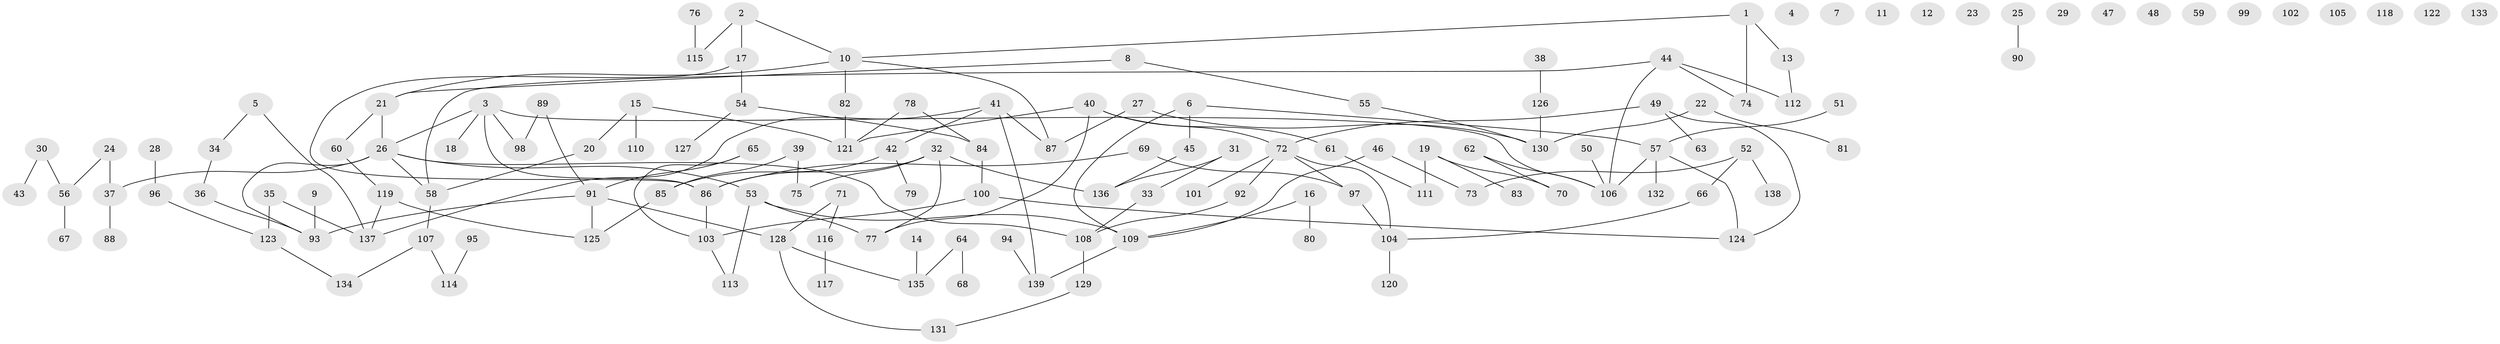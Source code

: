 // Generated by graph-tools (version 1.1) at 2025/25/03/09/25 03:25:20]
// undirected, 139 vertices, 153 edges
graph export_dot {
graph [start="1"]
  node [color=gray90,style=filled];
  1;
  2;
  3;
  4;
  5;
  6;
  7;
  8;
  9;
  10;
  11;
  12;
  13;
  14;
  15;
  16;
  17;
  18;
  19;
  20;
  21;
  22;
  23;
  24;
  25;
  26;
  27;
  28;
  29;
  30;
  31;
  32;
  33;
  34;
  35;
  36;
  37;
  38;
  39;
  40;
  41;
  42;
  43;
  44;
  45;
  46;
  47;
  48;
  49;
  50;
  51;
  52;
  53;
  54;
  55;
  56;
  57;
  58;
  59;
  60;
  61;
  62;
  63;
  64;
  65;
  66;
  67;
  68;
  69;
  70;
  71;
  72;
  73;
  74;
  75;
  76;
  77;
  78;
  79;
  80;
  81;
  82;
  83;
  84;
  85;
  86;
  87;
  88;
  89;
  90;
  91;
  92;
  93;
  94;
  95;
  96;
  97;
  98;
  99;
  100;
  101;
  102;
  103;
  104;
  105;
  106;
  107;
  108;
  109;
  110;
  111;
  112;
  113;
  114;
  115;
  116;
  117;
  118;
  119;
  120;
  121;
  122;
  123;
  124;
  125;
  126;
  127;
  128;
  129;
  130;
  131;
  132;
  133;
  134;
  135;
  136;
  137;
  138;
  139;
  1 -- 10;
  1 -- 13;
  1 -- 74;
  2 -- 10;
  2 -- 17;
  2 -- 115;
  3 -- 18;
  3 -- 26;
  3 -- 86;
  3 -- 98;
  3 -- 106;
  5 -- 34;
  5 -- 137;
  6 -- 45;
  6 -- 57;
  6 -- 109;
  8 -- 21;
  8 -- 55;
  9 -- 93;
  10 -- 21;
  10 -- 82;
  10 -- 87;
  13 -- 112;
  14 -- 135;
  15 -- 20;
  15 -- 110;
  15 -- 121;
  16 -- 80;
  16 -- 109;
  17 -- 54;
  17 -- 86;
  19 -- 70;
  19 -- 83;
  19 -- 111;
  20 -- 58;
  21 -- 26;
  21 -- 60;
  22 -- 81;
  22 -- 130;
  24 -- 37;
  24 -- 56;
  25 -- 90;
  26 -- 37;
  26 -- 53;
  26 -- 58;
  26 -- 93;
  26 -- 108;
  27 -- 87;
  27 -- 130;
  28 -- 96;
  30 -- 43;
  30 -- 56;
  31 -- 33;
  31 -- 136;
  32 -- 75;
  32 -- 77;
  32 -- 86;
  32 -- 136;
  33 -- 108;
  34 -- 36;
  35 -- 123;
  35 -- 137;
  36 -- 93;
  37 -- 88;
  38 -- 126;
  39 -- 75;
  39 -- 85;
  40 -- 61;
  40 -- 72;
  40 -- 77;
  40 -- 121;
  41 -- 42;
  41 -- 87;
  41 -- 137;
  41 -- 139;
  42 -- 79;
  42 -- 85;
  44 -- 58;
  44 -- 74;
  44 -- 106;
  44 -- 112;
  45 -- 136;
  46 -- 73;
  46 -- 109;
  49 -- 63;
  49 -- 72;
  49 -- 124;
  50 -- 106;
  51 -- 57;
  52 -- 66;
  52 -- 73;
  52 -- 138;
  53 -- 77;
  53 -- 109;
  53 -- 113;
  54 -- 84;
  54 -- 127;
  55 -- 130;
  56 -- 67;
  57 -- 106;
  57 -- 124;
  57 -- 132;
  58 -- 107;
  60 -- 119;
  61 -- 111;
  62 -- 70;
  62 -- 106;
  64 -- 68;
  64 -- 135;
  65 -- 91;
  65 -- 103;
  66 -- 104;
  69 -- 86;
  69 -- 97;
  71 -- 116;
  71 -- 128;
  72 -- 92;
  72 -- 97;
  72 -- 101;
  72 -- 104;
  76 -- 115;
  78 -- 84;
  78 -- 121;
  82 -- 121;
  84 -- 100;
  85 -- 125;
  86 -- 103;
  89 -- 91;
  89 -- 98;
  91 -- 93;
  91 -- 125;
  91 -- 128;
  92 -- 108;
  94 -- 139;
  95 -- 114;
  96 -- 123;
  97 -- 104;
  100 -- 103;
  100 -- 124;
  103 -- 113;
  104 -- 120;
  107 -- 114;
  107 -- 134;
  108 -- 129;
  109 -- 139;
  116 -- 117;
  119 -- 125;
  119 -- 137;
  123 -- 134;
  126 -- 130;
  128 -- 131;
  128 -- 135;
  129 -- 131;
}
